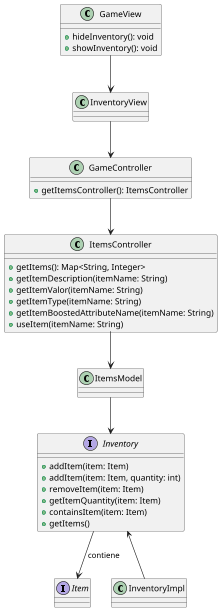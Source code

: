 @startuml
scale 0.6

interface Item {
}

interface Inventory {
    +addItem(item: Item)
    +addItem(item: Item, quantity: int)
    +removeItem(item: Item)
    +getItemQuantity(item: Item)
    +containsItem(item: Item)
    +getItems()
}

class InventoryImpl {
}

class GameController {
    +getItemsController(): ItemsController
}

class ItemsController {
    +getItems(): Map<String, Integer>
    +getItemDescription(itemName: String)
    +getItemValor(itemName: String)
    +getItemType(itemName: String)
    +getItemBoostedAttributeName(itemName: String)
    +useItem(itemName: String)
}

class ItemsModel {
    
}

class GameView {
    +hideInventory(): void
    +showInventory(): void
}

ItemsModel --> Inventory
GameController --> ItemsController
ItemsController --> ItemsModel
Inventory <-- InventoryImpl
Inventory --> Item : contiene
GameView --> InventoryView
InventoryView --> GameController
@enduml
